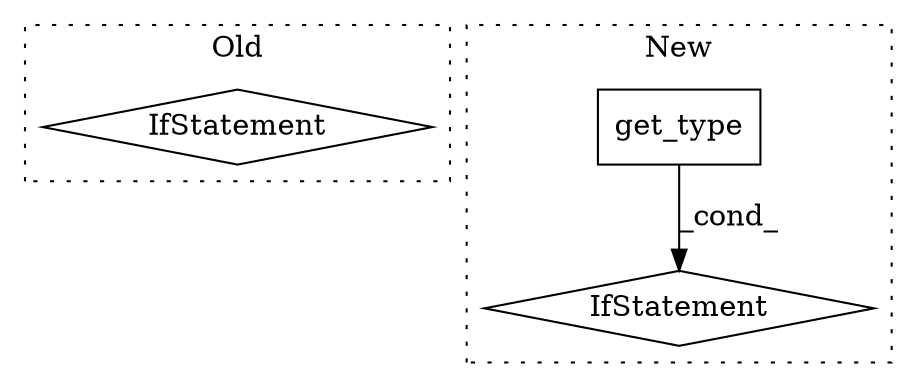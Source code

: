 digraph G {
subgraph cluster0 {
1 [label="IfStatement" a="25" s="15698,15738" l="4,2" shape="diamond"];
label = "Old";
style="dotted";
}
subgraph cluster1 {
2 [label="get_type" a="32" s="16536,16550" l="9,1" shape="box"];
3 [label="IfStatement" a="25" s="16504,16551" l="12,2" shape="diamond"];
label = "New";
style="dotted";
}
2 -> 3 [label="_cond_"];
}
